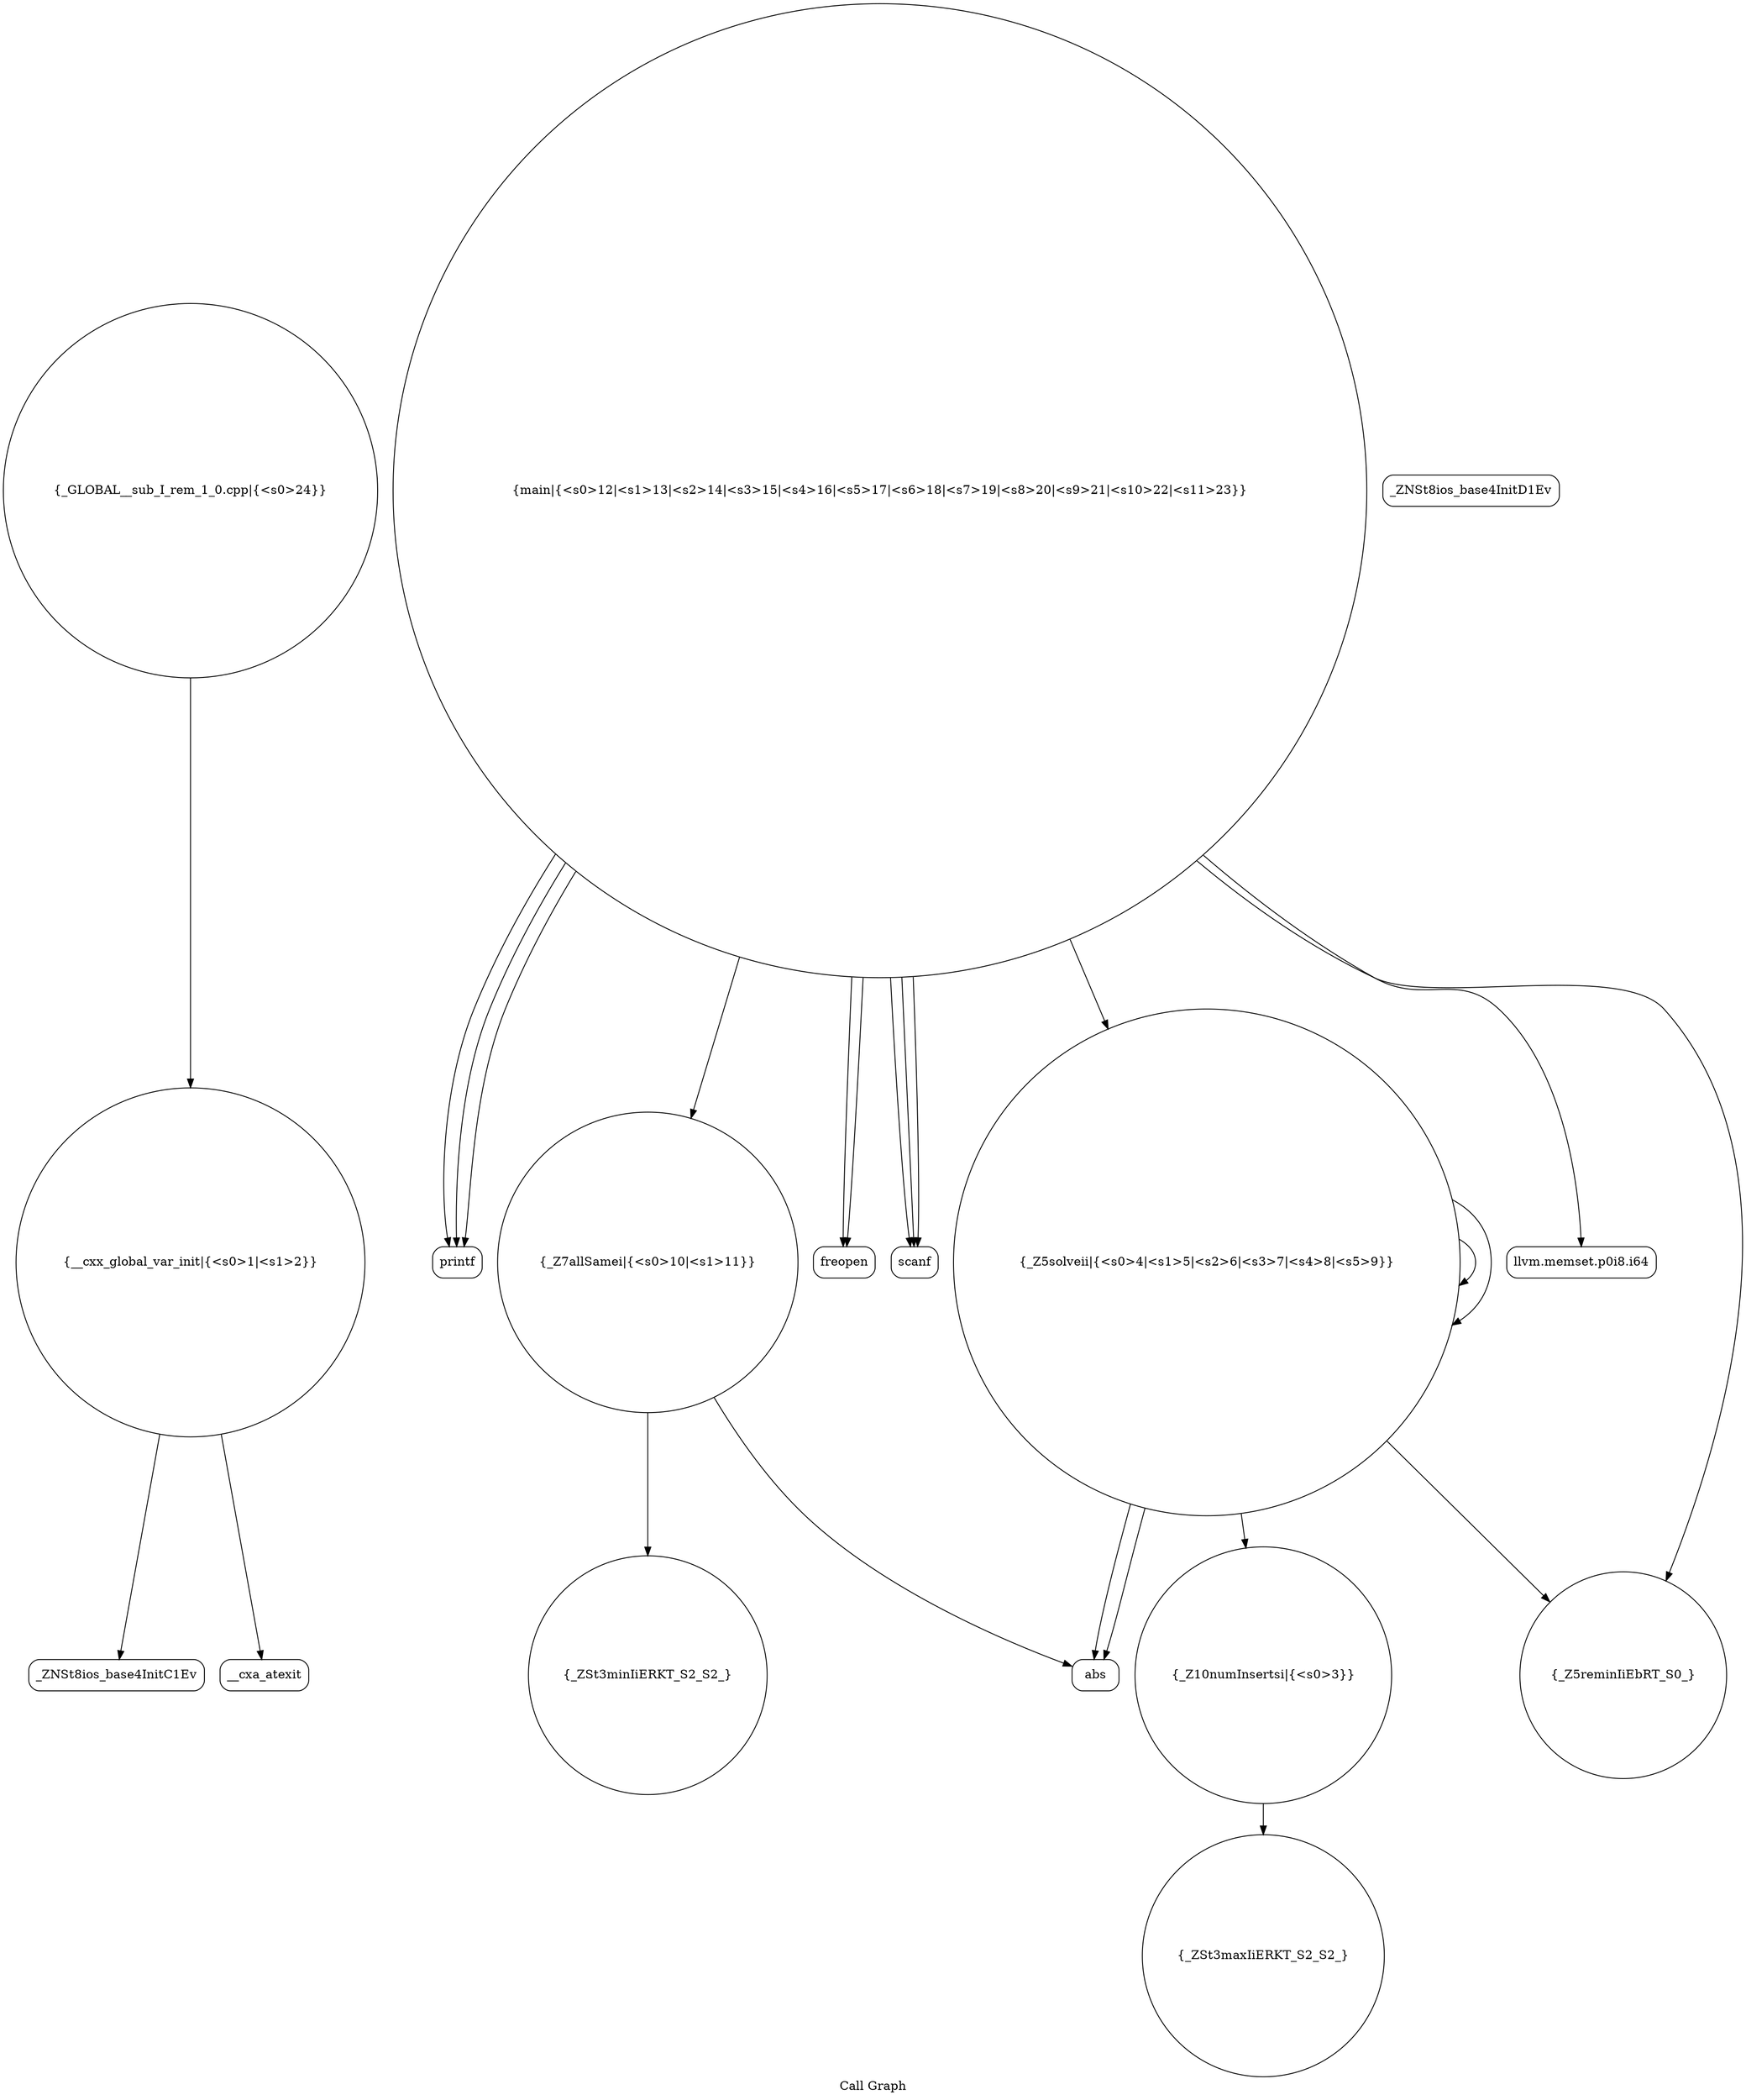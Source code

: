 digraph "Call Graph" {
	label="Call Graph";

	Node0x558348cb5700 [shape=record,shape=circle,label="{__cxx_global_var_init|{<s0>1|<s1>2}}"];
	Node0x558348cb5700:s0 -> Node0x558348cb5b90[color=black];
	Node0x558348cb5700:s1 -> Node0x558348cb5c90[color=black];
	Node0x558348cb5e90 [shape=record,shape=Mrecord,label="{abs}"];
	Node0x558348cb6210 [shape=record,shape=Mrecord,label="{printf}"];
	Node0x558348cb5c10 [shape=record,shape=Mrecord,label="{_ZNSt8ios_base4InitD1Ev}"];
	Node0x558348cb5f90 [shape=record,shape=circle,label="{_Z7allSamei|{<s0>10|<s1>11}}"];
	Node0x558348cb5f90:s0 -> Node0x558348cb5e90[color=black];
	Node0x558348cb5f90:s1 -> Node0x558348cb6010[color=black];
	Node0x558348cb6310 [shape=record,shape=circle,label="{_GLOBAL__sub_I_rem_1_0.cpp|{<s0>24}}"];
	Node0x558348cb6310:s0 -> Node0x558348cb5700[color=black];
	Node0x558348cb5d10 [shape=record,shape=circle,label="{_Z10numInsertsi|{<s0>3}}"];
	Node0x558348cb5d10:s0 -> Node0x558348cb5d90[color=black];
	Node0x558348cb6090 [shape=record,shape=circle,label="{main|{<s0>12|<s1>13|<s2>14|<s3>15|<s4>16|<s5>17|<s6>18|<s7>19|<s8>20|<s9>21|<s10>22|<s11>23}}"];
	Node0x558348cb6090:s0 -> Node0x558348cb6110[color=black];
	Node0x558348cb6090:s1 -> Node0x558348cb6110[color=black];
	Node0x558348cb6090:s2 -> Node0x558348cb6190[color=black];
	Node0x558348cb6090:s3 -> Node0x558348cb6210[color=black];
	Node0x558348cb6090:s4 -> Node0x558348cb6190[color=black];
	Node0x558348cb6090:s5 -> Node0x558348cb6190[color=black];
	Node0x558348cb6090:s6 -> Node0x558348cb5f90[color=black];
	Node0x558348cb6090:s7 -> Node0x558348cb5f10[color=black];
	Node0x558348cb6090:s8 -> Node0x558348cb6210[color=black];
	Node0x558348cb6090:s9 -> Node0x558348cb6290[color=black];
	Node0x558348cb6090:s10 -> Node0x558348cb5e10[color=black];
	Node0x558348cb6090:s11 -> Node0x558348cb6210[color=black];
	Node0x558348cb5e10 [shape=record,shape=circle,label="{_Z5solveii|{<s0>4|<s1>5|<s2>6|<s3>7|<s4>8|<s5>9}}"];
	Node0x558348cb5e10:s0 -> Node0x558348cb5e10[color=black];
	Node0x558348cb5e10:s1 -> Node0x558348cb5e90[color=black];
	Node0x558348cb5e10:s2 -> Node0x558348cb5e90[color=black];
	Node0x558348cb5e10:s3 -> Node0x558348cb5d10[color=black];
	Node0x558348cb5e10:s4 -> Node0x558348cb5e10[color=black];
	Node0x558348cb5e10:s5 -> Node0x558348cb5f10[color=black];
	Node0x558348cb6190 [shape=record,shape=Mrecord,label="{scanf}"];
	Node0x558348cb5b90 [shape=record,shape=Mrecord,label="{_ZNSt8ios_base4InitC1Ev}"];
	Node0x558348cb5f10 [shape=record,shape=circle,label="{_Z5reminIiEbRT_S0_}"];
	Node0x558348cb6290 [shape=record,shape=Mrecord,label="{llvm.memset.p0i8.i64}"];
	Node0x558348cb5c90 [shape=record,shape=Mrecord,label="{__cxa_atexit}"];
	Node0x558348cb6010 [shape=record,shape=circle,label="{_ZSt3minIiERKT_S2_S2_}"];
	Node0x558348cb5d90 [shape=record,shape=circle,label="{_ZSt3maxIiERKT_S2_S2_}"];
	Node0x558348cb6110 [shape=record,shape=Mrecord,label="{freopen}"];
}
